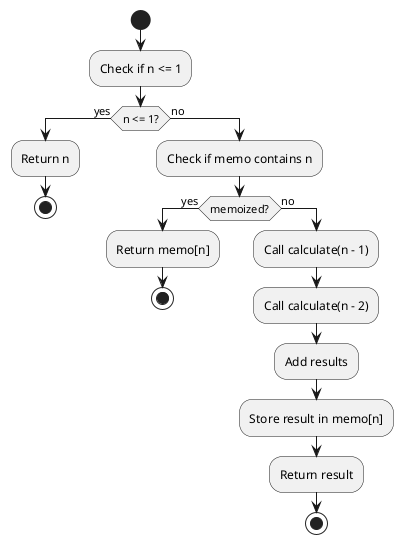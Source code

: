 @startuml DynamicFibonacciActivity

start

:Check if n <= 1;

if (n <= 1?) then (yes)
  :Return n;
  stop
else (no)
  :Check if memo contains n;

  if (memoized?) then (yes)
    :Return memo[n];
    stop
  else (no)
    :Call calculate(n - 1);
    :Call calculate(n - 2);
    :Add results;
    :Store result in memo[n];
    :Return result;
    stop
  endif

endif

@enduml
